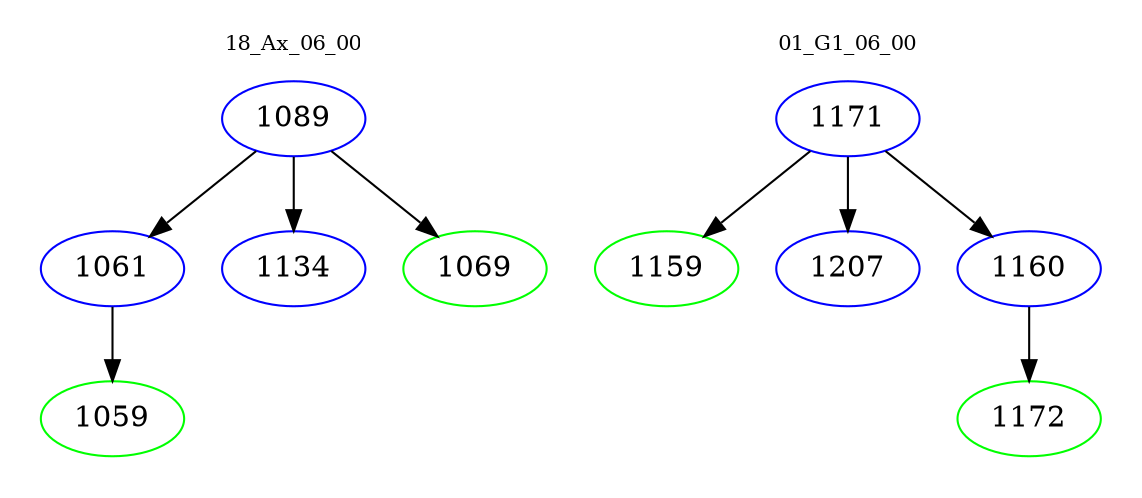 digraph{
subgraph cluster_0 {
color = white
label = "18_Ax_06_00";
fontsize=10;
T0_1089 [label="1089", color="blue"]
T0_1089 -> T0_1061 [color="black"]
T0_1061 [label="1061", color="blue"]
T0_1061 -> T0_1059 [color="black"]
T0_1059 [label="1059", color="green"]
T0_1089 -> T0_1134 [color="black"]
T0_1134 [label="1134", color="blue"]
T0_1089 -> T0_1069 [color="black"]
T0_1069 [label="1069", color="green"]
}
subgraph cluster_1 {
color = white
label = "01_G1_06_00";
fontsize=10;
T1_1171 [label="1171", color="blue"]
T1_1171 -> T1_1159 [color="black"]
T1_1159 [label="1159", color="green"]
T1_1171 -> T1_1207 [color="black"]
T1_1207 [label="1207", color="blue"]
T1_1171 -> T1_1160 [color="black"]
T1_1160 [label="1160", color="blue"]
T1_1160 -> T1_1172 [color="black"]
T1_1172 [label="1172", color="green"]
}
}
